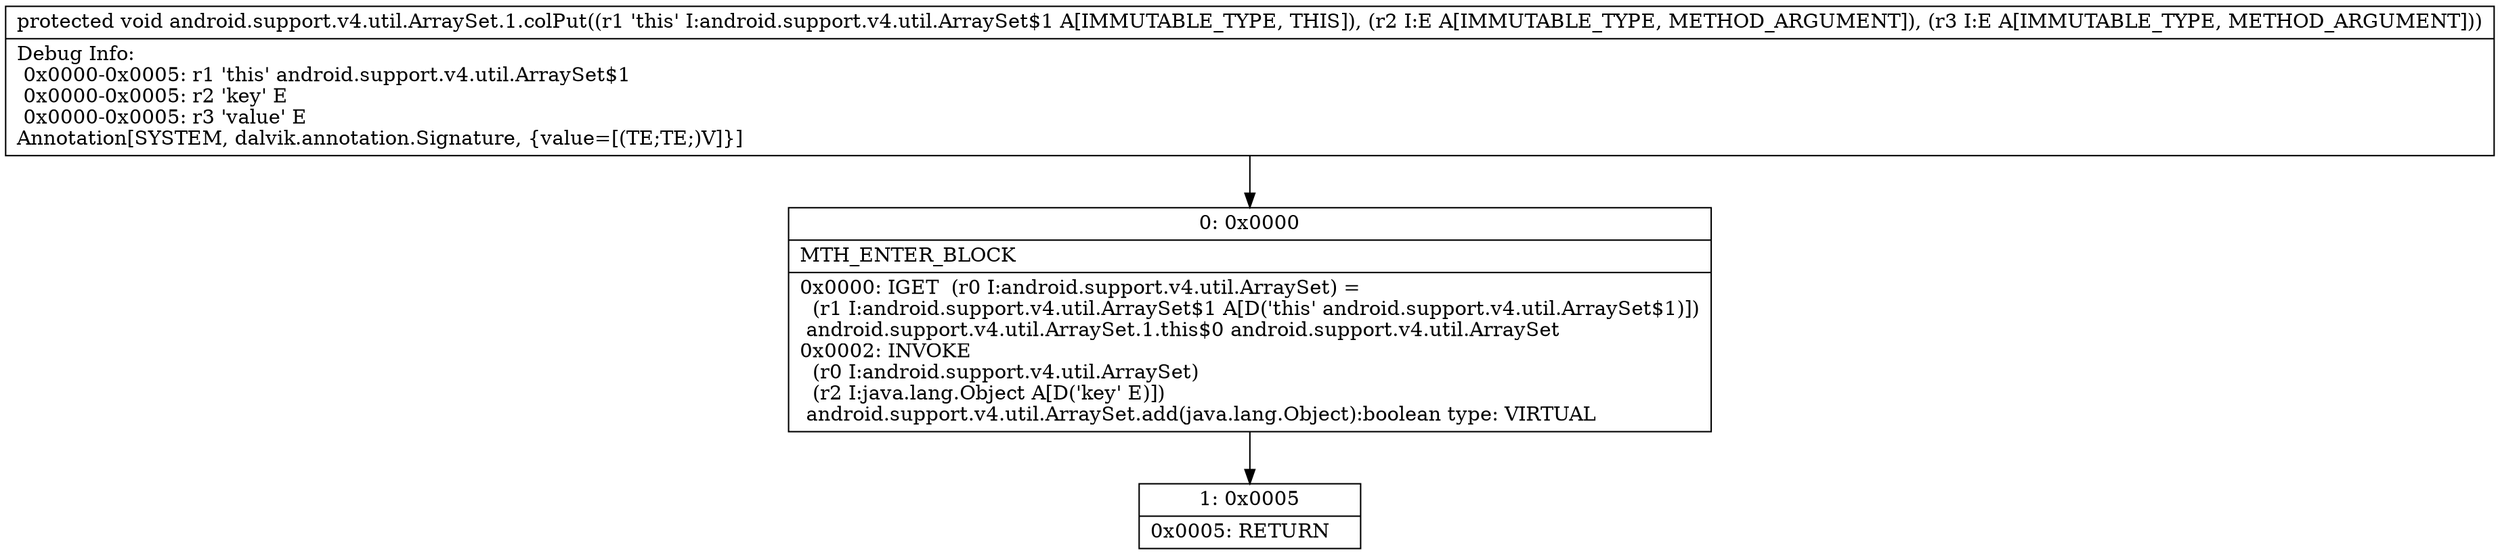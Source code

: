 digraph "CFG forandroid.support.v4.util.ArraySet.1.colPut(Ljava\/lang\/Object;Ljava\/lang\/Object;)V" {
Node_0 [shape=record,label="{0\:\ 0x0000|MTH_ENTER_BLOCK\l|0x0000: IGET  (r0 I:android.support.v4.util.ArraySet) = \l  (r1 I:android.support.v4.util.ArraySet$1 A[D('this' android.support.v4.util.ArraySet$1)])\l android.support.v4.util.ArraySet.1.this$0 android.support.v4.util.ArraySet \l0x0002: INVOKE  \l  (r0 I:android.support.v4.util.ArraySet)\l  (r2 I:java.lang.Object A[D('key' E)])\l android.support.v4.util.ArraySet.add(java.lang.Object):boolean type: VIRTUAL \l}"];
Node_1 [shape=record,label="{1\:\ 0x0005|0x0005: RETURN   \l}"];
MethodNode[shape=record,label="{protected void android.support.v4.util.ArraySet.1.colPut((r1 'this' I:android.support.v4.util.ArraySet$1 A[IMMUTABLE_TYPE, THIS]), (r2 I:E A[IMMUTABLE_TYPE, METHOD_ARGUMENT]), (r3 I:E A[IMMUTABLE_TYPE, METHOD_ARGUMENT]))  | Debug Info:\l  0x0000\-0x0005: r1 'this' android.support.v4.util.ArraySet$1\l  0x0000\-0x0005: r2 'key' E\l  0x0000\-0x0005: r3 'value' E\lAnnotation[SYSTEM, dalvik.annotation.Signature, \{value=[(TE;TE;)V]\}]\l}"];
MethodNode -> Node_0;
Node_0 -> Node_1;
}

